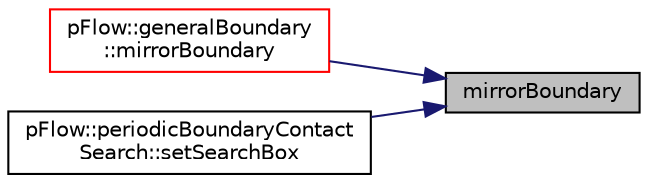 digraph "mirrorBoundary"
{
 // LATEX_PDF_SIZE
  edge [fontname="Helvetica",fontsize="10",labelfontname="Helvetica",labelfontsize="10"];
  node [fontname="Helvetica",fontsize="10",shape=record];
  rankdir="RL";
  Node1 [label="mirrorBoundary",height=0.2,width=0.4,color="black", fillcolor="grey75", style="filled", fontcolor="black",tooltip=" "];
  Node1 -> Node2 [dir="back",color="midnightblue",fontsize="10",style="solid",fontname="Helvetica"];
  Node2 [label="pFlow::generalBoundary\l::mirrorBoundary",height=0.2,width=0.4,color="red", fillcolor="white", style="filled",URL="$classpFlow_1_1generalBoundary.html#a074ec71c57438ce804028031fa4b5bb4",tooltip=" "];
  Node1 -> Node4 [dir="back",color="midnightblue",fontsize="10",style="solid",fontname="Helvetica"];
  Node4 [label="pFlow::periodicBoundaryContact\lSearch::setSearchBox",height=0.2,width=0.4,color="black", fillcolor="white", style="filled",URL="$classpFlow_1_1periodicBoundaryContactSearch.html#a22520a8bdc9c917da2d44eff2eb4648d",tooltip=" "];
}
